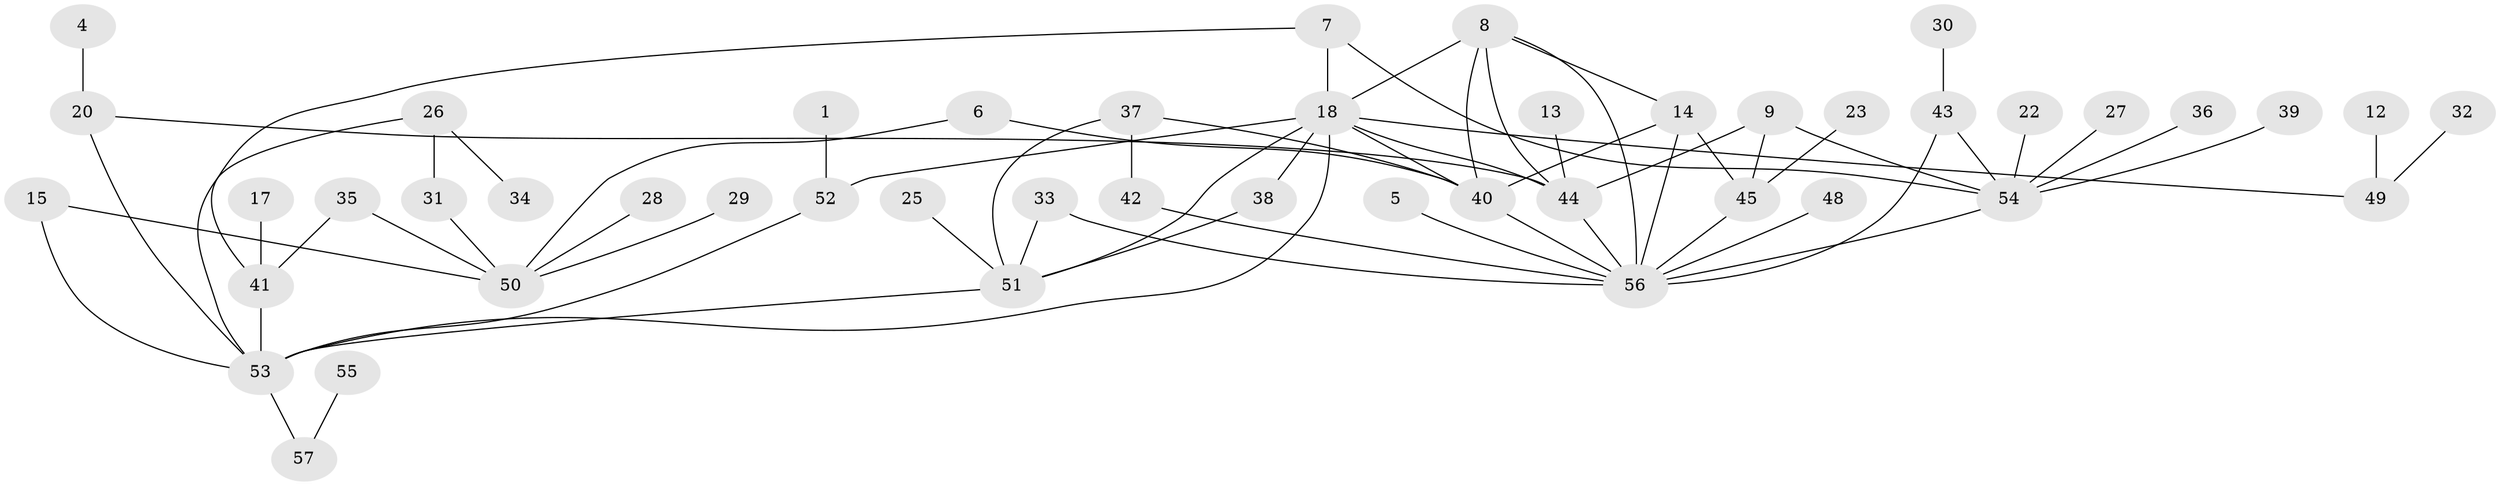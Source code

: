 // original degree distribution, {1: 0.2982456140350877, 2: 0.30701754385964913, 0: 0.07017543859649122, 4: 0.07894736842105263, 3: 0.14035087719298245, 5: 0.07017543859649122, 6: 0.03508771929824561}
// Generated by graph-tools (version 1.1) at 2025/49/03/09/25 03:49:09]
// undirected, 47 vertices, 68 edges
graph export_dot {
graph [start="1"]
  node [color=gray90,style=filled];
  1;
  4;
  5;
  6;
  7;
  8;
  9;
  12;
  13;
  14;
  15;
  17;
  18;
  20;
  22;
  23;
  25;
  26;
  27;
  28;
  29;
  30;
  31;
  32;
  33;
  34;
  35;
  36;
  37;
  38;
  39;
  40;
  41;
  42;
  43;
  44;
  45;
  48;
  49;
  50;
  51;
  52;
  53;
  54;
  55;
  56;
  57;
  1 -- 52 [weight=1.0];
  4 -- 20 [weight=1.0];
  5 -- 56 [weight=1.0];
  6 -- 40 [weight=1.0];
  6 -- 50 [weight=1.0];
  7 -- 18 [weight=1.0];
  7 -- 41 [weight=1.0];
  7 -- 54 [weight=1.0];
  8 -- 14 [weight=1.0];
  8 -- 18 [weight=1.0];
  8 -- 40 [weight=1.0];
  8 -- 44 [weight=1.0];
  8 -- 56 [weight=1.0];
  9 -- 44 [weight=1.0];
  9 -- 45 [weight=1.0];
  9 -- 54 [weight=1.0];
  12 -- 49 [weight=1.0];
  13 -- 44 [weight=1.0];
  14 -- 40 [weight=1.0];
  14 -- 45 [weight=1.0];
  14 -- 56 [weight=1.0];
  15 -- 50 [weight=1.0];
  15 -- 53 [weight=1.0];
  17 -- 41 [weight=1.0];
  18 -- 38 [weight=1.0];
  18 -- 40 [weight=1.0];
  18 -- 44 [weight=1.0];
  18 -- 49 [weight=1.0];
  18 -- 51 [weight=1.0];
  18 -- 52 [weight=1.0];
  18 -- 53 [weight=1.0];
  20 -- 44 [weight=1.0];
  20 -- 53 [weight=1.0];
  22 -- 54 [weight=1.0];
  23 -- 45 [weight=1.0];
  25 -- 51 [weight=1.0];
  26 -- 31 [weight=1.0];
  26 -- 34 [weight=1.0];
  26 -- 53 [weight=1.0];
  27 -- 54 [weight=1.0];
  28 -- 50 [weight=1.0];
  29 -- 50 [weight=1.0];
  30 -- 43 [weight=1.0];
  31 -- 50 [weight=1.0];
  32 -- 49 [weight=1.0];
  33 -- 51 [weight=1.0];
  33 -- 56 [weight=1.0];
  35 -- 41 [weight=1.0];
  35 -- 50 [weight=1.0];
  36 -- 54 [weight=1.0];
  37 -- 40 [weight=1.0];
  37 -- 42 [weight=1.0];
  37 -- 51 [weight=1.0];
  38 -- 51 [weight=1.0];
  39 -- 54 [weight=1.0];
  40 -- 56 [weight=1.0];
  41 -- 53 [weight=1.0];
  42 -- 56 [weight=1.0];
  43 -- 54 [weight=1.0];
  43 -- 56 [weight=1.0];
  44 -- 56 [weight=1.0];
  45 -- 56 [weight=1.0];
  48 -- 56 [weight=1.0];
  51 -- 53 [weight=1.0];
  52 -- 53 [weight=1.0];
  53 -- 57 [weight=1.0];
  54 -- 56 [weight=1.0];
  55 -- 57 [weight=1.0];
}
